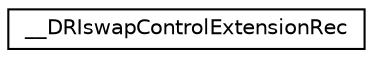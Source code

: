 digraph "Graphe hiérarchique des classes"
{
  edge [fontname="Helvetica",fontsize="10",labelfontname="Helvetica",labelfontsize="10"];
  node [fontname="Helvetica",fontsize="10",shape=record];
  rankdir="LR";
  Node1 [label="__DRIswapControlExtensionRec",height=0.2,width=0.4,color="black", fillcolor="white", style="filled",URL="$struct_____d_r_iswap_control_extension_rec.html"];
}
